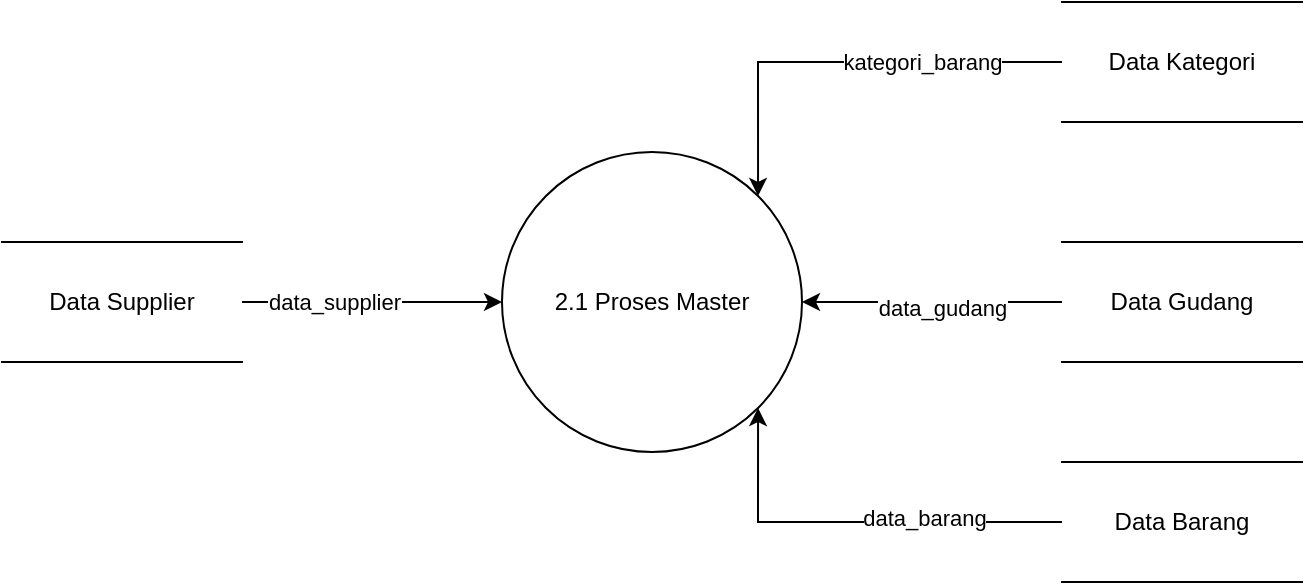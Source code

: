 <mxfile version="21.6.3" type="github">
  <diagram name="Page-1" id="XCjugn3RdSu1EJz3mvWV">
    <mxGraphModel dx="1434" dy="774" grid="1" gridSize="10" guides="1" tooltips="1" connect="1" arrows="1" fold="1" page="1" pageScale="1" pageWidth="1100" pageHeight="850" math="0" shadow="0">
      <root>
        <mxCell id="0" />
        <mxCell id="1" parent="0" />
        <mxCell id="x-V70gBEQbnhi4R0dEyJ-3" value="2.1 Proses Master" style="ellipse;whiteSpace=wrap;html=1;aspect=fixed;" vertex="1" parent="1">
          <mxGeometry x="410" y="275" width="150" height="150" as="geometry" />
        </mxCell>
        <mxCell id="x-V70gBEQbnhi4R0dEyJ-4" style="edgeStyle=orthogonalEdgeStyle;rounded=0;orthogonalLoop=1;jettySize=auto;html=1;exitX=1;exitY=0.5;exitDx=0;exitDy=0;entryX=0;entryY=0.5;entryDx=0;entryDy=0;" edge="1" parent="1" source="x-V70gBEQbnhi4R0dEyJ-6" target="x-V70gBEQbnhi4R0dEyJ-3">
          <mxGeometry relative="1" as="geometry" />
        </mxCell>
        <mxCell id="x-V70gBEQbnhi4R0dEyJ-5" value="data_supplier" style="edgeLabel;html=1;align=center;verticalAlign=middle;resizable=0;points=[];" vertex="1" connectable="0" parent="x-V70gBEQbnhi4R0dEyJ-4">
          <mxGeometry x="-0.293" relative="1" as="geometry">
            <mxPoint as="offset" />
          </mxGeometry>
        </mxCell>
        <mxCell id="x-V70gBEQbnhi4R0dEyJ-6" value="Data Supplier" style="shape=partialRectangle;whiteSpace=wrap;html=1;left=0;right=0;fillColor=none;" vertex="1" parent="1">
          <mxGeometry x="160" y="320" width="120" height="60" as="geometry" />
        </mxCell>
        <mxCell id="x-V70gBEQbnhi4R0dEyJ-7" style="edgeStyle=orthogonalEdgeStyle;rounded=0;orthogonalLoop=1;jettySize=auto;html=1;exitX=0;exitY=0.5;exitDx=0;exitDy=0;entryX=1;entryY=0;entryDx=0;entryDy=0;" edge="1" parent="1" source="x-V70gBEQbnhi4R0dEyJ-9" target="x-V70gBEQbnhi4R0dEyJ-3">
          <mxGeometry relative="1" as="geometry" />
        </mxCell>
        <mxCell id="x-V70gBEQbnhi4R0dEyJ-8" value="kategori_barang" style="edgeLabel;html=1;align=center;verticalAlign=middle;resizable=0;points=[];" vertex="1" connectable="0" parent="x-V70gBEQbnhi4R0dEyJ-7">
          <mxGeometry x="0.27" y="2" relative="1" as="geometry">
            <mxPoint x="69" y="-2" as="offset" />
          </mxGeometry>
        </mxCell>
        <mxCell id="x-V70gBEQbnhi4R0dEyJ-9" value="Data Kategori" style="shape=partialRectangle;whiteSpace=wrap;html=1;left=0;right=0;fillColor=none;" vertex="1" parent="1">
          <mxGeometry x="690" y="200" width="120" height="60" as="geometry" />
        </mxCell>
        <mxCell id="x-V70gBEQbnhi4R0dEyJ-10" style="edgeStyle=orthogonalEdgeStyle;rounded=0;orthogonalLoop=1;jettySize=auto;html=1;exitX=0;exitY=0.5;exitDx=0;exitDy=0;entryX=1;entryY=0.5;entryDx=0;entryDy=0;" edge="1" parent="1" target="x-V70gBEQbnhi4R0dEyJ-3" source="x-V70gBEQbnhi4R0dEyJ-12">
          <mxGeometry relative="1" as="geometry">
            <mxPoint x="710" y="379.74" as="sourcePoint" />
            <mxPoint x="560" y="379.74" as="targetPoint" />
          </mxGeometry>
        </mxCell>
        <mxCell id="x-V70gBEQbnhi4R0dEyJ-11" value="data_gudang" style="edgeLabel;html=1;align=center;verticalAlign=middle;resizable=0;points=[];" vertex="1" connectable="0" parent="x-V70gBEQbnhi4R0dEyJ-10">
          <mxGeometry x="-0.091" y="3" relative="1" as="geometry">
            <mxPoint x="-1" as="offset" />
          </mxGeometry>
        </mxCell>
        <mxCell id="x-V70gBEQbnhi4R0dEyJ-12" value="Data Gudang" style="shape=partialRectangle;whiteSpace=wrap;html=1;left=0;right=0;fillColor=none;" vertex="1" parent="1">
          <mxGeometry x="690" y="320" width="120" height="60" as="geometry" />
        </mxCell>
        <mxCell id="x-V70gBEQbnhi4R0dEyJ-13" style="edgeStyle=orthogonalEdgeStyle;rounded=0;orthogonalLoop=1;jettySize=auto;html=1;exitX=0;exitY=0.5;exitDx=0;exitDy=0;entryX=1;entryY=1;entryDx=0;entryDy=0;" edge="1" parent="1" source="x-V70gBEQbnhi4R0dEyJ-15" target="x-V70gBEQbnhi4R0dEyJ-3">
          <mxGeometry relative="1" as="geometry" />
        </mxCell>
        <mxCell id="x-V70gBEQbnhi4R0dEyJ-14" value="data_barang" style="edgeLabel;html=1;align=center;verticalAlign=middle;resizable=0;points=[];" vertex="1" connectable="0" parent="x-V70gBEQbnhi4R0dEyJ-13">
          <mxGeometry x="-0.348" y="-2" relative="1" as="geometry">
            <mxPoint x="-1" as="offset" />
          </mxGeometry>
        </mxCell>
        <mxCell id="x-V70gBEQbnhi4R0dEyJ-15" value="Data Barang" style="shape=partialRectangle;whiteSpace=wrap;html=1;left=0;right=0;fillColor=none;" vertex="1" parent="1">
          <mxGeometry x="690" y="430" width="120" height="60" as="geometry" />
        </mxCell>
      </root>
    </mxGraphModel>
  </diagram>
</mxfile>
